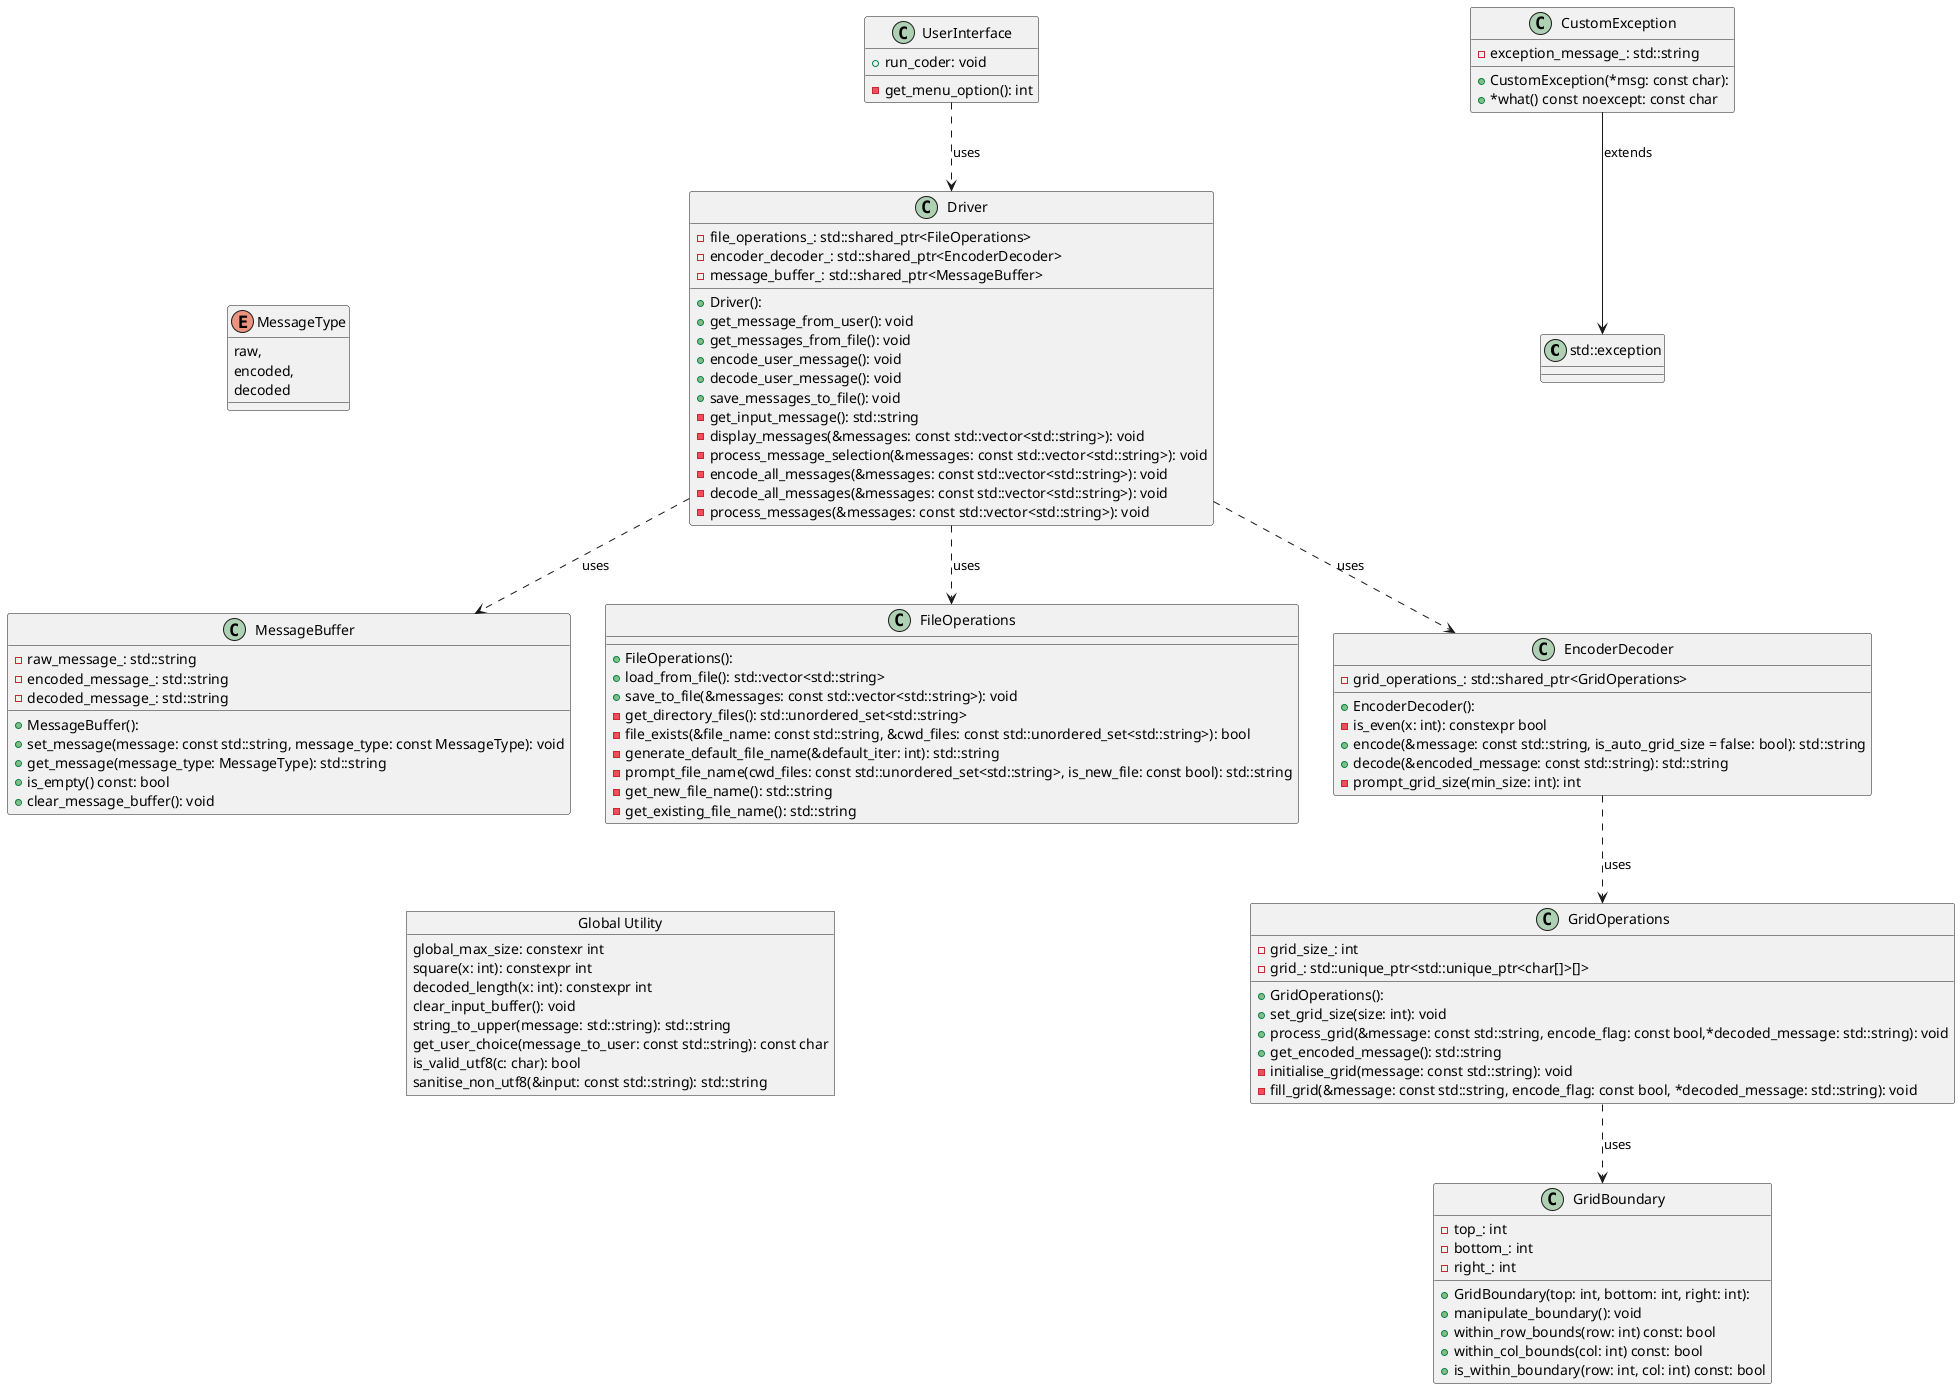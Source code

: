 @startuml week11_class_diagram
'skinparam ClassAttributeIconSize 0

' Class definitions

class std::exception {}

class CustomException {
  - exception_message_: std::string
  + CustomException(*msg: const char):
  + *what() const noexcept: const char
}

class GridBoundary {
  - top_: int
  - bottom_: int
  - right_: int
  + GridBoundary(top: int, bottom: int, right: int):
  + manipulate_boundary(): void
  + within_row_bounds(row: int) const: bool
  + within_col_bounds(col: int) const: bool
  + is_within_boundary(row: int, col: int) const: bool
}

class GridOperations {
  - grid_size_: int
  - grid_: std::unique_ptr<std::unique_ptr<char[]>[]>
  + GridOperations():
  + set_grid_size(size: int): void
  + process_grid(&message: const std::string, encode_flag: const bool,*decoded_message: std::string): void
  + get_encoded_message(): std::string
  - initialise_grid(message: const std::string): void
  - fill_grid(&message: const std::string, encode_flag: const bool, *decoded_message: std::string): void
}

class EncoderDecoder {
  - grid_operations_: std::shared_ptr<GridOperations>
  + EncoderDecoder():
  - is_even(x: int): constexpr bool
  + encode(&message: const std::string, is_auto_grid_size = false: bool): std::string
  + decode(&encoded_message: const std::string): std::string
  - prompt_grid_size(min_size: int): int
}

class FileOperations {
  + FileOperations():
  + load_from_file(): std::vector<std::string>
  + save_to_file(&messages: const std::vector<std::string>): void
  - get_directory_files(): std::unordered_set<std::string>
  - file_exists(&file_name: const std::string, &cwd_files: const std::unordered_set<std::string>): bool
  - generate_default_file_name(&default_iter: int): std::string
  - prompt_file_name(cwd_files: const std::unordered_set<std::string>, is_new_file: const bool): std::string
  - get_new_file_name(): std::string
  - get_existing_file_name(): std::string
}

enum MessageType {
  raw,
  encoded,
  decoded
}

class MessageBuffer {
  - raw_message_: std::string
  - encoded_message_: std::string
  - decoded_message_: std::string
  + MessageBuffer():
  + set_message(message: const std::string, message_type: const MessageType): void
  + get_message(message_type: MessageType): std::string
  + is_empty() const: bool
  + clear_message_buffer(): void
}

class Driver {
  - file_operations_: std::shared_ptr<FileOperations>
  - encoder_decoder_: std::shared_ptr<EncoderDecoder>
  - message_buffer_: std::shared_ptr<MessageBuffer>
  + Driver():
  + get_message_from_user(): void
  + get_messages_from_file(): void
  + encode_user_message(): void
  + decode_user_message(): void
  + save_messages_to_file(): void
  - get_input_message(): std::string
  - display_messages(&messages: const std::vector<std::string>): void
  - process_message_selection(&messages: const std::vector<std::string>): void
  - encode_all_messages(&messages: const std::vector<std::string>): void
  - decode_all_messages(&messages: const std::vector<std::string>): void
  - process_messages(&messages: const std::vector<std::string>): void
}

class UserInterface {
  - get_menu_option(): int
  + run_coder: void
}

object "Global Utility" as Globals {
  global_max_size: constexr int
  square(x: int): constexpr int
  decoded_length(x: int): constexpr int
  clear_input_buffer(): void
  string_to_upper(message: std::string): std::string
  get_user_choice(message_to_user: const std::string): const char
  is_valid_utf8(c: char): bool
  sanitise_non_utf8(&input: const std::string): std::string
}

UserInterface ..> Driver : uses
Driver ..> FileOperations : uses
Driver ..> EncoderDecoder : uses
Driver ..> MessageBuffer : uses
EncoderDecoder ..> GridOperations : uses
GridOperations ..> GridBoundary : uses
CustomException --> std::exception : extends

' Below is purely for re-positioning of graph elements
MessageType .[hidden]. MessageBuffer
std::exception .[hidden]. EncoderDecoder
MessageBuffer .[hidden]. Globals
FileOperations .[hidden]. Globals

@enduml